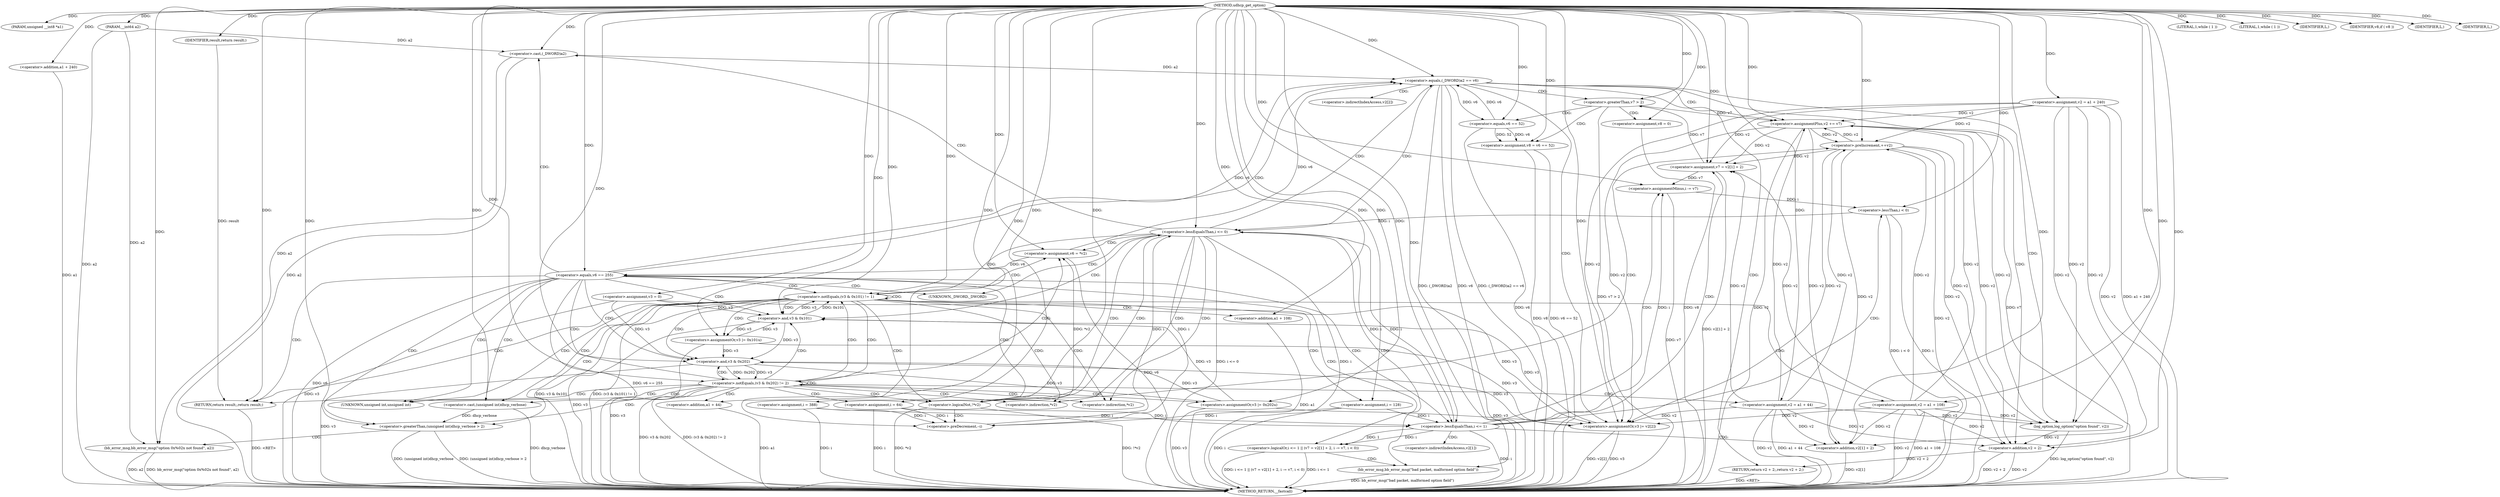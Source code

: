 digraph udhcp_get_option {  
"1000108" [label = "(METHOD,udhcp_get_option)" ]
"1000275" [label = "(METHOD_RETURN,__fastcall)" ]
"1000109" [label = "(PARAM,unsigned __int8 *a1)" ]
"1000110" [label = "(PARAM,__int64 a2)" ]
"1000119" [label = "(<operator>.assignment,v2 = a1 + 240)" ]
"1000121" [label = "(<operator>.addition,a1 + 240)" ]
"1000124" [label = "(<operator>.assignment,v3 = 0)" ]
"1000128" [label = "(<operator>.assignment,i = 388)" ]
"1000131" [label = "(<operator>.assignment,i = 64)" ]
"1000136" [label = "(LITERAL,1,while ( 1 ))" ]
"1000139" [label = "(LITERAL,1,while ( 1 ))" ]
"1000141" [label = "(<operator>.assignment,v6 = *v2)" ]
"1000146" [label = "(<operator>.logicalNot,!*v2)" ]
"1000150" [label = "(<operator>.preDecrement,--i)" ]
"1000152" [label = "(<operator>.preIncrement,++v2)" ]
"1000156" [label = "(<operator>.equals,v6 == 255)" ]
"1000161" [label = "(<operator>.logicalOr,i <= 1 || (v7 = v2[1] + 2, i -= v7, i < 0))" ]
"1000162" [label = "(<operator>.lessEqualsThan,i <= 1)" ]
"1000166" [label = "(<operator>.assignment,v7 = v2[1] + 2)" ]
"1000168" [label = "(<operator>.addition,v2[1] + 2)" ]
"1000174" [label = "(<operator>.assignmentMinus,i -= v7)" ]
"1000177" [label = "(<operator>.lessThan,i < 0)" ]
"1000182" [label = "(bb_error_msg,bb_error_msg(\"bad packet, malformed option field\"))" ]
"1000184" [label = "(IDENTIFIER,L,)" ]
"1000186" [label = "(<operator>.equals,(_DWORD)a2 == v6)" ]
"1000187" [label = "(<operator>.cast,(_DWORD)a2)" ]
"1000192" [label = "(log_option,log_option(\"option found\", v2))" ]
"1000195" [label = "(RETURN,return v2 + 2;,return v2 + 2;)" ]
"1000196" [label = "(<operator>.addition,v2 + 2)" ]
"1000200" [label = "(<operator>.greaterThan,v7 > 2)" ]
"1000203" [label = "(<operator>.assignment,v8 = v6 == 52)" ]
"1000205" [label = "(<operator>.equals,v6 == 52)" ]
"1000209" [label = "(<operator>.assignment,v8 = 0)" ]
"1000213" [label = "(IDENTIFIER,v8,if ( v8 ))" ]
"1000214" [label = "(<operators>.assignmentOr,v3 |= v2[2])" ]
"1000219" [label = "(<operator>.assignmentPlus,v2 += v7)" ]
"1000224" [label = "(<operator>.lessEqualsThan,i <= 0)" ]
"1000229" [label = "(<operator>.notEquals,(v3 & 0x101) != 1)" ]
"1000230" [label = "(<operator>.and,v3 & 0x101)" ]
"1000235" [label = "(<operators>.assignmentOr,v3 |= 0x101u)" ]
"1000238" [label = "(<operator>.assignment,v2 = a1 + 108)" ]
"1000240" [label = "(<operator>.addition,a1 + 108)" ]
"1000243" [label = "(<operator>.assignment,i = 128)" ]
"1000247" [label = "(<operator>.notEquals,(v3 & 0x202) != 2)" ]
"1000248" [label = "(<operator>.and,v3 & 0x202)" ]
"1000253" [label = "(<operators>.assignmentOr,v3 |= 0x202u)" ]
"1000256" [label = "(<operator>.assignment,v2 = a1 + 44)" ]
"1000258" [label = "(<operator>.addition,a1 + 44)" ]
"1000261" [label = "(IDENTIFIER,L,)" ]
"1000263" [label = "(<operator>.greaterThan,(unsigned int)dhcp_verbose > 2)" ]
"1000264" [label = "(<operator>.cast,(unsigned int)dhcp_verbose)" ]
"1000269" [label = "(bb_error_msg,bb_error_msg(\"option 0x%02x not found\", a2))" ]
"1000272" [label = "(IDENTIFIER,L,)" ]
"1000273" [label = "(RETURN,return result;,return result;)" ]
"1000274" [label = "(IDENTIFIER,result,return result;)" ]
"1000143" [label = "(<operator>.indirection,*v2)" ]
"1000147" [label = "(<operator>.indirection,*v2)" ]
"1000169" [label = "(<operator>.indirectIndexAccess,v2[1])" ]
"1000188" [label = "(UNKNOWN,_DWORD,_DWORD)" ]
"1000216" [label = "(<operator>.indirectIndexAccess,v2[2])" ]
"1000265" [label = "(UNKNOWN,unsigned int,unsigned int)" ]
  "1000273" -> "1000275"  [ label = "DDG: <RET>"] 
  "1000195" -> "1000275"  [ label = "DDG: <RET>"] 
  "1000230" -> "1000275"  [ label = "DDG: v3"] 
  "1000186" -> "1000275"  [ label = "DDG: (_DWORD)a2"] 
  "1000263" -> "1000275"  [ label = "DDG: (unsigned int)dhcp_verbose"] 
  "1000253" -> "1000275"  [ label = "DDG: v3"] 
  "1000196" -> "1000275"  [ label = "DDG: v2"] 
  "1000161" -> "1000275"  [ label = "DDG: i <= 1 || (v7 = v2[1] + 2, i -= v7, i < 0)"] 
  "1000203" -> "1000275"  [ label = "DDG: v6 == 52"] 
  "1000200" -> "1000275"  [ label = "DDG: v7 > 2"] 
  "1000162" -> "1000275"  [ label = "DDG: i"] 
  "1000119" -> "1000275"  [ label = "DDG: v2"] 
  "1000187" -> "1000275"  [ label = "DDG: a2"] 
  "1000238" -> "1000275"  [ label = "DDG: v2"] 
  "1000243" -> "1000275"  [ label = "DDG: i"] 
  "1000258" -> "1000275"  [ label = "DDG: a1"] 
  "1000269" -> "1000275"  [ label = "DDG: bb_error_msg(\"option 0x%02x not found\", a2)"] 
  "1000121" -> "1000275"  [ label = "DDG: a1"] 
  "1000256" -> "1000275"  [ label = "DDG: a1 + 44"] 
  "1000141" -> "1000275"  [ label = "DDG: v6"] 
  "1000156" -> "1000275"  [ label = "DDG: v6"] 
  "1000177" -> "1000275"  [ label = "DDG: i"] 
  "1000229" -> "1000275"  [ label = "DDG: v3 & 0x101"] 
  "1000229" -> "1000275"  [ label = "DDG: (v3 & 0x101) != 1"] 
  "1000219" -> "1000275"  [ label = "DDG: v7"] 
  "1000119" -> "1000275"  [ label = "DDG: a1 + 240"] 
  "1000219" -> "1000275"  [ label = "DDG: v2"] 
  "1000264" -> "1000275"  [ label = "DDG: dhcp_verbose"] 
  "1000152" -> "1000275"  [ label = "DDG: v2"] 
  "1000240" -> "1000275"  [ label = "DDG: a1"] 
  "1000110" -> "1000275"  [ label = "DDG: a2"] 
  "1000224" -> "1000275"  [ label = "DDG: i <= 0"] 
  "1000182" -> "1000275"  [ label = "DDG: bb_error_msg(\"bad packet, malformed option field\")"] 
  "1000146" -> "1000275"  [ label = "DDG: *v2"] 
  "1000203" -> "1000275"  [ label = "DDG: v8"] 
  "1000235" -> "1000275"  [ label = "DDG: v3"] 
  "1000247" -> "1000275"  [ label = "DDG: (v3 & 0x202) != 2"] 
  "1000186" -> "1000275"  [ label = "DDG: v6"] 
  "1000214" -> "1000275"  [ label = "DDG: v3"] 
  "1000269" -> "1000275"  [ label = "DDG: a2"] 
  "1000263" -> "1000275"  [ label = "DDG: (unsigned int)dhcp_verbose > 2"] 
  "1000248" -> "1000275"  [ label = "DDG: v3"] 
  "1000247" -> "1000275"  [ label = "DDG: v3 & 0x202"] 
  "1000224" -> "1000275"  [ label = "DDG: i"] 
  "1000256" -> "1000275"  [ label = "DDG: v2"] 
  "1000124" -> "1000275"  [ label = "DDG: v3"] 
  "1000192" -> "1000275"  [ label = "DDG: log_option(\"option found\", v2)"] 
  "1000156" -> "1000275"  [ label = "DDG: v6 == 255"] 
  "1000205" -> "1000275"  [ label = "DDG: v6"] 
  "1000177" -> "1000275"  [ label = "DDG: i < 0"] 
  "1000174" -> "1000275"  [ label = "DDG: v7"] 
  "1000196" -> "1000275"  [ label = "DDG: v2 + 2"] 
  "1000168" -> "1000275"  [ label = "DDG: v2[1]"] 
  "1000214" -> "1000275"  [ label = "DDG: v2[2]"] 
  "1000128" -> "1000275"  [ label = "DDG: i"] 
  "1000209" -> "1000275"  [ label = "DDG: v8"] 
  "1000146" -> "1000275"  [ label = "DDG: !*v2"] 
  "1000238" -> "1000275"  [ label = "DDG: a1 + 108"] 
  "1000166" -> "1000275"  [ label = "DDG: v2[1] + 2"] 
  "1000161" -> "1000275"  [ label = "DDG: i <= 1"] 
  "1000186" -> "1000275"  [ label = "DDG: (_DWORD)a2 == v6"] 
  "1000131" -> "1000275"  [ label = "DDG: i"] 
  "1000108" -> "1000109"  [ label = "DDG: "] 
  "1000108" -> "1000110"  [ label = "DDG: "] 
  "1000108" -> "1000119"  [ label = "DDG: "] 
  "1000108" -> "1000121"  [ label = "DDG: "] 
  "1000108" -> "1000124"  [ label = "DDG: "] 
  "1000108" -> "1000128"  [ label = "DDG: "] 
  "1000108" -> "1000131"  [ label = "DDG: "] 
  "1000108" -> "1000136"  [ label = "DDG: "] 
  "1000108" -> "1000139"  [ label = "DDG: "] 
  "1000146" -> "1000141"  [ label = "DDG: *v2"] 
  "1000108" -> "1000141"  [ label = "DDG: "] 
  "1000243" -> "1000150"  [ label = "DDG: i"] 
  "1000224" -> "1000150"  [ label = "DDG: i"] 
  "1000128" -> "1000150"  [ label = "DDG: i"] 
  "1000131" -> "1000150"  [ label = "DDG: i"] 
  "1000108" -> "1000150"  [ label = "DDG: "] 
  "1000119" -> "1000152"  [ label = "DDG: v2"] 
  "1000238" -> "1000152"  [ label = "DDG: v2"] 
  "1000219" -> "1000152"  [ label = "DDG: v2"] 
  "1000256" -> "1000152"  [ label = "DDG: v2"] 
  "1000108" -> "1000152"  [ label = "DDG: "] 
  "1000141" -> "1000156"  [ label = "DDG: v6"] 
  "1000108" -> "1000156"  [ label = "DDG: "] 
  "1000162" -> "1000161"  [ label = "DDG: i"] 
  "1000162" -> "1000161"  [ label = "DDG: 1"] 
  "1000243" -> "1000162"  [ label = "DDG: i"] 
  "1000224" -> "1000162"  [ label = "DDG: i"] 
  "1000128" -> "1000162"  [ label = "DDG: i"] 
  "1000131" -> "1000162"  [ label = "DDG: i"] 
  "1000108" -> "1000162"  [ label = "DDG: "] 
  "1000119" -> "1000166"  [ label = "DDG: v2"] 
  "1000238" -> "1000166"  [ label = "DDG: v2"] 
  "1000219" -> "1000166"  [ label = "DDG: v2"] 
  "1000152" -> "1000166"  [ label = "DDG: v2"] 
  "1000256" -> "1000166"  [ label = "DDG: v2"] 
  "1000108" -> "1000166"  [ label = "DDG: "] 
  "1000119" -> "1000168"  [ label = "DDG: v2"] 
  "1000238" -> "1000168"  [ label = "DDG: v2"] 
  "1000219" -> "1000168"  [ label = "DDG: v2"] 
  "1000152" -> "1000168"  [ label = "DDG: v2"] 
  "1000256" -> "1000168"  [ label = "DDG: v2"] 
  "1000108" -> "1000168"  [ label = "DDG: "] 
  "1000166" -> "1000174"  [ label = "DDG: v7"] 
  "1000108" -> "1000174"  [ label = "DDG: "] 
  "1000162" -> "1000174"  [ label = "DDG: i"] 
  "1000174" -> "1000177"  [ label = "DDG: i"] 
  "1000108" -> "1000177"  [ label = "DDG: "] 
  "1000108" -> "1000182"  [ label = "DDG: "] 
  "1000108" -> "1000184"  [ label = "DDG: "] 
  "1000187" -> "1000186"  [ label = "DDG: a2"] 
  "1000110" -> "1000187"  [ label = "DDG: a2"] 
  "1000108" -> "1000187"  [ label = "DDG: "] 
  "1000141" -> "1000186"  [ label = "DDG: v6"] 
  "1000156" -> "1000186"  [ label = "DDG: v6"] 
  "1000205" -> "1000186"  [ label = "DDG: v6"] 
  "1000108" -> "1000186"  [ label = "DDG: "] 
  "1000108" -> "1000192"  [ label = "DDG: "] 
  "1000119" -> "1000192"  [ label = "DDG: v2"] 
  "1000238" -> "1000192"  [ label = "DDG: v2"] 
  "1000219" -> "1000192"  [ label = "DDG: v2"] 
  "1000152" -> "1000192"  [ label = "DDG: v2"] 
  "1000256" -> "1000192"  [ label = "DDG: v2"] 
  "1000196" -> "1000195"  [ label = "DDG: v2 + 2"] 
  "1000192" -> "1000196"  [ label = "DDG: v2"] 
  "1000108" -> "1000196"  [ label = "DDG: "] 
  "1000119" -> "1000196"  [ label = "DDG: v2"] 
  "1000238" -> "1000196"  [ label = "DDG: v2"] 
  "1000219" -> "1000196"  [ label = "DDG: v2"] 
  "1000152" -> "1000196"  [ label = "DDG: v2"] 
  "1000256" -> "1000196"  [ label = "DDG: v2"] 
  "1000108" -> "1000200"  [ label = "DDG: "] 
  "1000166" -> "1000200"  [ label = "DDG: v7"] 
  "1000205" -> "1000203"  [ label = "DDG: v6"] 
  "1000205" -> "1000203"  [ label = "DDG: 52"] 
  "1000108" -> "1000203"  [ label = "DDG: "] 
  "1000186" -> "1000205"  [ label = "DDG: v6"] 
  "1000108" -> "1000205"  [ label = "DDG: "] 
  "1000108" -> "1000209"  [ label = "DDG: "] 
  "1000108" -> "1000213"  [ label = "DDG: "] 
  "1000119" -> "1000214"  [ label = "DDG: v2"] 
  "1000238" -> "1000214"  [ label = "DDG: v2"] 
  "1000219" -> "1000214"  [ label = "DDG: v2"] 
  "1000152" -> "1000214"  [ label = "DDG: v2"] 
  "1000256" -> "1000214"  [ label = "DDG: v2"] 
  "1000235" -> "1000214"  [ label = "DDG: v3"] 
  "1000124" -> "1000214"  [ label = "DDG: v3"] 
  "1000253" -> "1000214"  [ label = "DDG: v3"] 
  "1000108" -> "1000214"  [ label = "DDG: "] 
  "1000200" -> "1000219"  [ label = "DDG: v7"] 
  "1000108" -> "1000219"  [ label = "DDG: "] 
  "1000119" -> "1000219"  [ label = "DDG: v2"] 
  "1000238" -> "1000219"  [ label = "DDG: v2"] 
  "1000152" -> "1000219"  [ label = "DDG: v2"] 
  "1000256" -> "1000219"  [ label = "DDG: v2"] 
  "1000162" -> "1000224"  [ label = "DDG: i"] 
  "1000177" -> "1000224"  [ label = "DDG: i"] 
  "1000150" -> "1000224"  [ label = "DDG: i"] 
  "1000108" -> "1000224"  [ label = "DDG: "] 
  "1000230" -> "1000229"  [ label = "DDG: v3"] 
  "1000230" -> "1000229"  [ label = "DDG: 0x101"] 
  "1000235" -> "1000230"  [ label = "DDG: v3"] 
  "1000214" -> "1000230"  [ label = "DDG: v3"] 
  "1000124" -> "1000230"  [ label = "DDG: v3"] 
  "1000253" -> "1000230"  [ label = "DDG: v3"] 
  "1000108" -> "1000230"  [ label = "DDG: "] 
  "1000108" -> "1000229"  [ label = "DDG: "] 
  "1000108" -> "1000235"  [ label = "DDG: "] 
  "1000230" -> "1000235"  [ label = "DDG: v3"] 
  "1000108" -> "1000238"  [ label = "DDG: "] 
  "1000108" -> "1000240"  [ label = "DDG: "] 
  "1000108" -> "1000243"  [ label = "DDG: "] 
  "1000248" -> "1000247"  [ label = "DDG: v3"] 
  "1000248" -> "1000247"  [ label = "DDG: 0x202"] 
  "1000235" -> "1000248"  [ label = "DDG: v3"] 
  "1000214" -> "1000248"  [ label = "DDG: v3"] 
  "1000230" -> "1000248"  [ label = "DDG: v3"] 
  "1000124" -> "1000248"  [ label = "DDG: v3"] 
  "1000253" -> "1000248"  [ label = "DDG: v3"] 
  "1000108" -> "1000248"  [ label = "DDG: "] 
  "1000108" -> "1000247"  [ label = "DDG: "] 
  "1000108" -> "1000253"  [ label = "DDG: "] 
  "1000248" -> "1000253"  [ label = "DDG: v3"] 
  "1000108" -> "1000256"  [ label = "DDG: "] 
  "1000108" -> "1000258"  [ label = "DDG: "] 
  "1000108" -> "1000261"  [ label = "DDG: "] 
  "1000264" -> "1000263"  [ label = "DDG: dhcp_verbose"] 
  "1000108" -> "1000264"  [ label = "DDG: "] 
  "1000108" -> "1000263"  [ label = "DDG: "] 
  "1000108" -> "1000269"  [ label = "DDG: "] 
  "1000187" -> "1000269"  [ label = "DDG: a2"] 
  "1000110" -> "1000269"  [ label = "DDG: a2"] 
  "1000108" -> "1000272"  [ label = "DDG: "] 
  "1000274" -> "1000273"  [ label = "DDG: result"] 
  "1000108" -> "1000273"  [ label = "DDG: "] 
  "1000108" -> "1000274"  [ label = "DDG: "] 
  "1000146" -> "1000224"  [ label = "CDG: "] 
  "1000146" -> "1000156"  [ label = "CDG: "] 
  "1000146" -> "1000152"  [ label = "CDG: "] 
  "1000146" -> "1000150"  [ label = "CDG: "] 
  "1000156" -> "1000162"  [ label = "CDG: "] 
  "1000156" -> "1000161"  [ label = "CDG: "] 
  "1000156" -> "1000188"  [ label = "CDG: "] 
  "1000156" -> "1000187"  [ label = "CDG: "] 
  "1000156" -> "1000186"  [ label = "CDG: "] 
  "1000156" -> "1000230"  [ label = "CDG: "] 
  "1000156" -> "1000229"  [ label = "CDG: "] 
  "1000156" -> "1000248"  [ label = "CDG: "] 
  "1000156" -> "1000247"  [ label = "CDG: "] 
  "1000156" -> "1000265"  [ label = "CDG: "] 
  "1000156" -> "1000264"  [ label = "CDG: "] 
  "1000156" -> "1000263"  [ label = "CDG: "] 
  "1000156" -> "1000273"  [ label = "CDG: "] 
  "1000161" -> "1000182"  [ label = "CDG: "] 
  "1000162" -> "1000174"  [ label = "CDG: "] 
  "1000162" -> "1000169"  [ label = "CDG: "] 
  "1000162" -> "1000168"  [ label = "CDG: "] 
  "1000162" -> "1000166"  [ label = "CDG: "] 
  "1000162" -> "1000177"  [ label = "CDG: "] 
  "1000186" -> "1000192"  [ label = "CDG: "] 
  "1000186" -> "1000200"  [ label = "CDG: "] 
  "1000186" -> "1000196"  [ label = "CDG: "] 
  "1000186" -> "1000195"  [ label = "CDG: "] 
  "1000186" -> "1000224"  [ label = "CDG: "] 
  "1000186" -> "1000219"  [ label = "CDG: "] 
  "1000186" -> "1000216"  [ label = "CDG: "] 
  "1000186" -> "1000214"  [ label = "CDG: "] 
  "1000200" -> "1000205"  [ label = "CDG: "] 
  "1000200" -> "1000203"  [ label = "CDG: "] 
  "1000200" -> "1000209"  [ label = "CDG: "] 
  "1000224" -> "1000188"  [ label = "CDG: "] 
  "1000224" -> "1000187"  [ label = "CDG: "] 
  "1000224" -> "1000186"  [ label = "CDG: "] 
  "1000224" -> "1000182"  [ label = "CDG: "] 
  "1000224" -> "1000230"  [ label = "CDG: "] 
  "1000224" -> "1000229"  [ label = "CDG: "] 
  "1000224" -> "1000143"  [ label = "CDG: "] 
  "1000224" -> "1000141"  [ label = "CDG: "] 
  "1000224" -> "1000147"  [ label = "CDG: "] 
  "1000224" -> "1000146"  [ label = "CDG: "] 
  "1000229" -> "1000240"  [ label = "CDG: "] 
  "1000229" -> "1000238"  [ label = "CDG: "] 
  "1000229" -> "1000235"  [ label = "CDG: "] 
  "1000229" -> "1000243"  [ label = "CDG: "] 
  "1000229" -> "1000248"  [ label = "CDG: "] 
  "1000229" -> "1000247"  [ label = "CDG: "] 
  "1000229" -> "1000265"  [ label = "CDG: "] 
  "1000229" -> "1000264"  [ label = "CDG: "] 
  "1000229" -> "1000263"  [ label = "CDG: "] 
  "1000229" -> "1000273"  [ label = "CDG: "] 
  "1000229" -> "1000230"  [ label = "CDG: "] 
  "1000229" -> "1000229"  [ label = "CDG: "] 
  "1000229" -> "1000143"  [ label = "CDG: "] 
  "1000229" -> "1000141"  [ label = "CDG: "] 
  "1000229" -> "1000147"  [ label = "CDG: "] 
  "1000229" -> "1000146"  [ label = "CDG: "] 
  "1000247" -> "1000256"  [ label = "CDG: "] 
  "1000247" -> "1000253"  [ label = "CDG: "] 
  "1000247" -> "1000265"  [ label = "CDG: "] 
  "1000247" -> "1000264"  [ label = "CDG: "] 
  "1000247" -> "1000263"  [ label = "CDG: "] 
  "1000247" -> "1000258"  [ label = "CDG: "] 
  "1000247" -> "1000273"  [ label = "CDG: "] 
  "1000247" -> "1000131"  [ label = "CDG: "] 
  "1000247" -> "1000248"  [ label = "CDG: "] 
  "1000247" -> "1000247"  [ label = "CDG: "] 
  "1000247" -> "1000230"  [ label = "CDG: "] 
  "1000247" -> "1000229"  [ label = "CDG: "] 
  "1000247" -> "1000143"  [ label = "CDG: "] 
  "1000247" -> "1000141"  [ label = "CDG: "] 
  "1000247" -> "1000147"  [ label = "CDG: "] 
  "1000247" -> "1000146"  [ label = "CDG: "] 
  "1000263" -> "1000269"  [ label = "CDG: "] 
}
